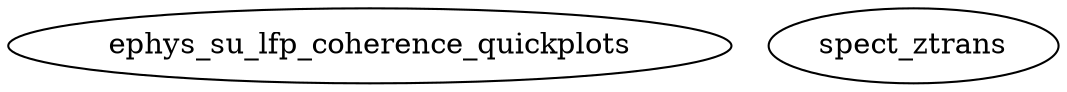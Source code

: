/* Created by mdot for Matlab */
digraph m2html {

  ephys_su_lfp_coherence_quickplots [URL="ephys_su_lfp_coherence_quickplots.html"];
  spect_ztrans [URL="spect_ztrans.html"];
}